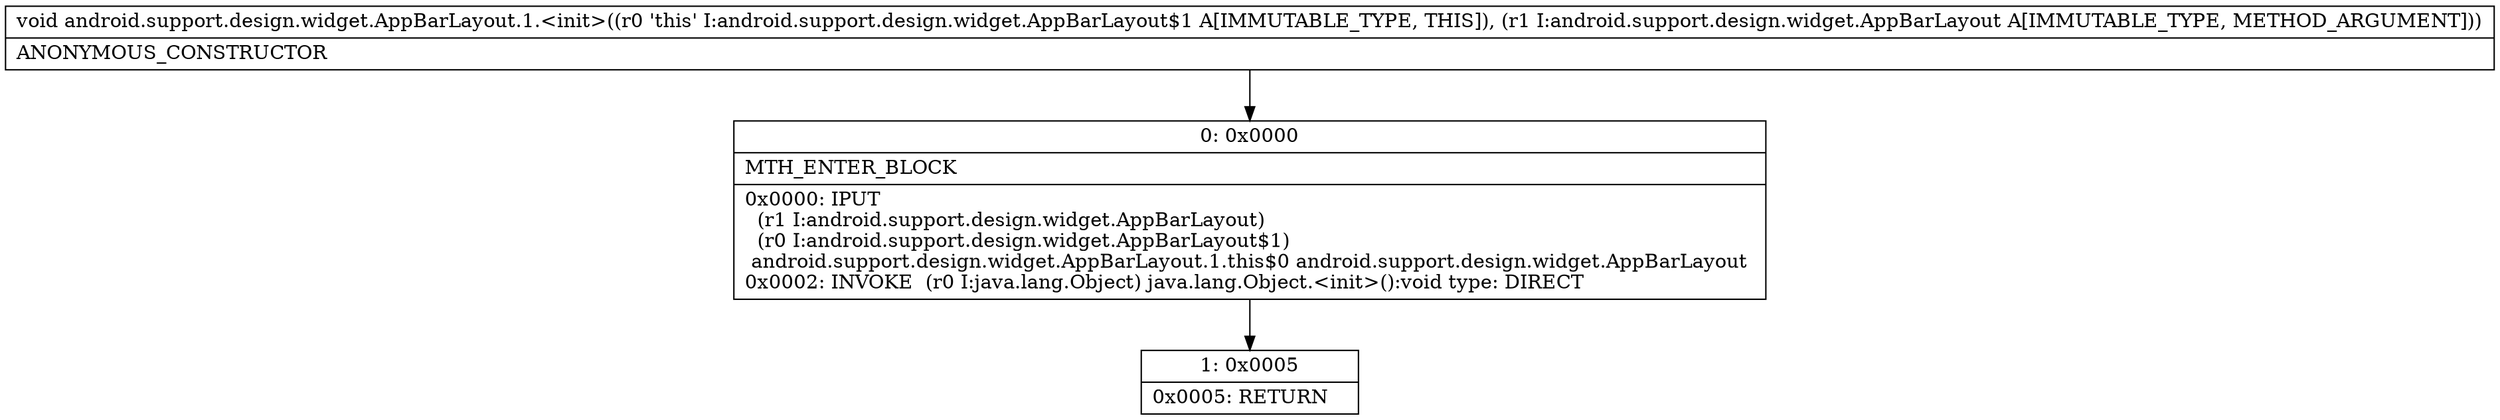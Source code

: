 digraph "CFG forandroid.support.design.widget.AppBarLayout.1.\<init\>(Landroid\/support\/design\/widget\/AppBarLayout;)V" {
Node_0 [shape=record,label="{0\:\ 0x0000|MTH_ENTER_BLOCK\l|0x0000: IPUT  \l  (r1 I:android.support.design.widget.AppBarLayout)\l  (r0 I:android.support.design.widget.AppBarLayout$1)\l android.support.design.widget.AppBarLayout.1.this$0 android.support.design.widget.AppBarLayout \l0x0002: INVOKE  (r0 I:java.lang.Object) java.lang.Object.\<init\>():void type: DIRECT \l}"];
Node_1 [shape=record,label="{1\:\ 0x0005|0x0005: RETURN   \l}"];
MethodNode[shape=record,label="{void android.support.design.widget.AppBarLayout.1.\<init\>((r0 'this' I:android.support.design.widget.AppBarLayout$1 A[IMMUTABLE_TYPE, THIS]), (r1 I:android.support.design.widget.AppBarLayout A[IMMUTABLE_TYPE, METHOD_ARGUMENT]))  | ANONYMOUS_CONSTRUCTOR\l}"];
MethodNode -> Node_0;
Node_0 -> Node_1;
}

